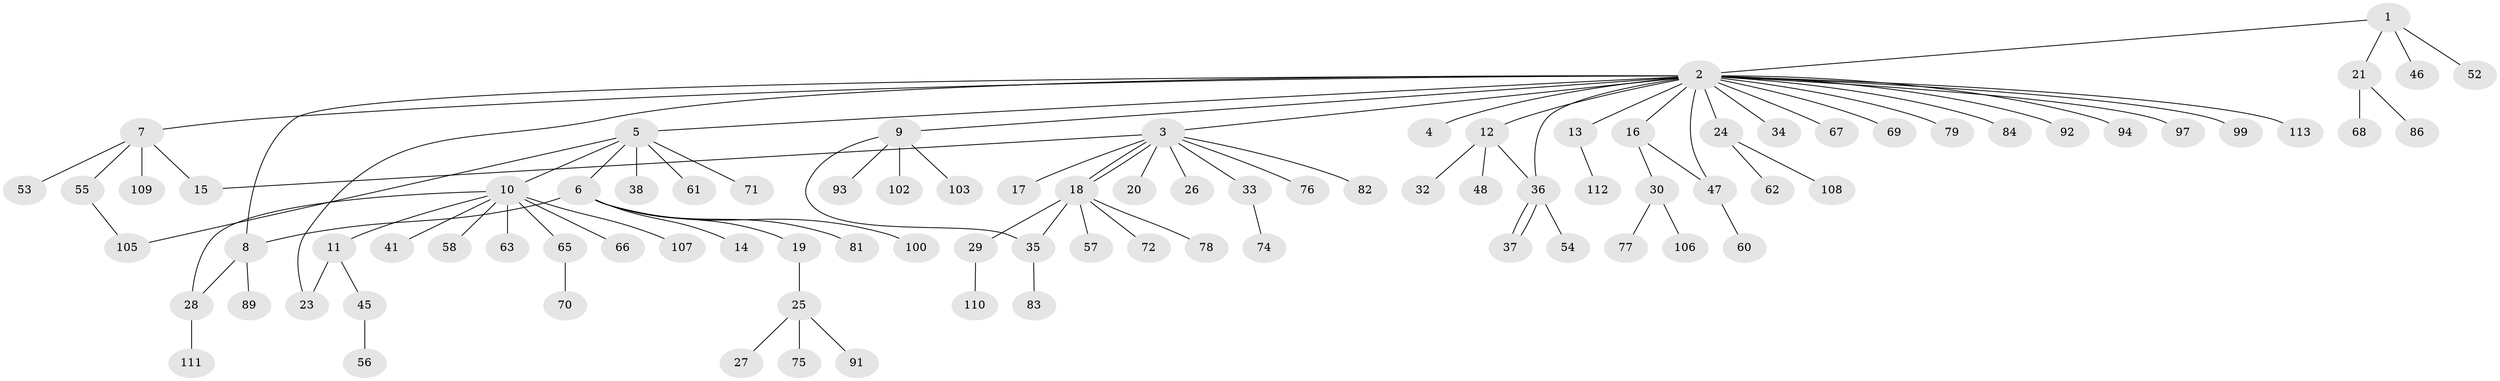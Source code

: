 // original degree distribution, {5: 0.017699115044247787, 25: 0.008849557522123894, 10: 0.017699115044247787, 1: 0.6194690265486725, 8: 0.017699115044247787, 6: 0.017699115044247787, 3: 0.07964601769911504, 4: 0.061946902654867256, 2: 0.1592920353982301}
// Generated by graph-tools (version 1.1) at 2025/11/02/27/25 16:11:14]
// undirected, 90 vertices, 99 edges
graph export_dot {
graph [start="1"]
  node [color=gray90,style=filled];
  1 [super="+88"];
  2 [super="+42"];
  3 [super="+73"];
  4;
  5 [super="+98"];
  6 [super="+51"];
  7 [super="+22"];
  8 [super="+49"];
  9 [super="+95"];
  10 [super="+101"];
  11;
  12 [super="+31"];
  13;
  14;
  15;
  16;
  17;
  18 [super="+90"];
  19;
  20;
  21 [super="+39"];
  23 [super="+87"];
  24 [super="+50"];
  25 [super="+40"];
  26;
  27;
  28 [super="+43"];
  29;
  30 [super="+44"];
  32;
  33;
  34;
  35 [super="+104"];
  36 [super="+96"];
  37 [super="+59"];
  38;
  41;
  45;
  46;
  47 [super="+85"];
  48;
  52;
  53 [super="+64"];
  54;
  55;
  56;
  57;
  58;
  60 [super="+80"];
  61;
  62;
  63;
  65;
  66;
  67;
  68;
  69;
  70;
  71;
  72;
  74;
  75;
  76;
  77;
  78;
  79;
  81;
  82;
  83;
  84;
  86;
  89;
  91;
  92;
  93;
  94;
  97;
  99;
  100;
  102;
  103;
  105;
  106;
  107;
  108;
  109;
  110;
  111;
  112;
  113;
  1 -- 2;
  1 -- 21;
  1 -- 46;
  1 -- 52;
  2 -- 3;
  2 -- 4;
  2 -- 5;
  2 -- 7;
  2 -- 9;
  2 -- 12;
  2 -- 13;
  2 -- 16;
  2 -- 23;
  2 -- 24;
  2 -- 34;
  2 -- 36;
  2 -- 47;
  2 -- 67;
  2 -- 69;
  2 -- 79;
  2 -- 84;
  2 -- 92;
  2 -- 94;
  2 -- 97;
  2 -- 99;
  2 -- 113;
  2 -- 8;
  3 -- 17;
  3 -- 18;
  3 -- 18;
  3 -- 20;
  3 -- 26;
  3 -- 33;
  3 -- 76;
  3 -- 82;
  3 -- 15;
  5 -- 6;
  5 -- 10;
  5 -- 38;
  5 -- 61;
  5 -- 71;
  5 -- 105;
  6 -- 8;
  6 -- 14;
  6 -- 19;
  6 -- 81;
  6 -- 100;
  7 -- 15;
  7 -- 53;
  7 -- 55;
  7 -- 109;
  8 -- 89;
  8 -- 28;
  9 -- 93;
  9 -- 35;
  9 -- 102;
  9 -- 103;
  10 -- 11;
  10 -- 28;
  10 -- 41;
  10 -- 58;
  10 -- 63;
  10 -- 65;
  10 -- 66;
  10 -- 107;
  11 -- 45;
  11 -- 23;
  12 -- 32;
  12 -- 36;
  12 -- 48;
  13 -- 112;
  16 -- 30;
  16 -- 47;
  18 -- 29;
  18 -- 35;
  18 -- 57;
  18 -- 72;
  18 -- 78;
  19 -- 25;
  21 -- 68;
  21 -- 86;
  24 -- 62;
  24 -- 108;
  25 -- 27;
  25 -- 91;
  25 -- 75;
  28 -- 111;
  29 -- 110;
  30 -- 77;
  30 -- 106;
  33 -- 74;
  35 -- 83;
  36 -- 37;
  36 -- 37;
  36 -- 54;
  45 -- 56;
  47 -- 60;
  55 -- 105;
  65 -- 70;
}
